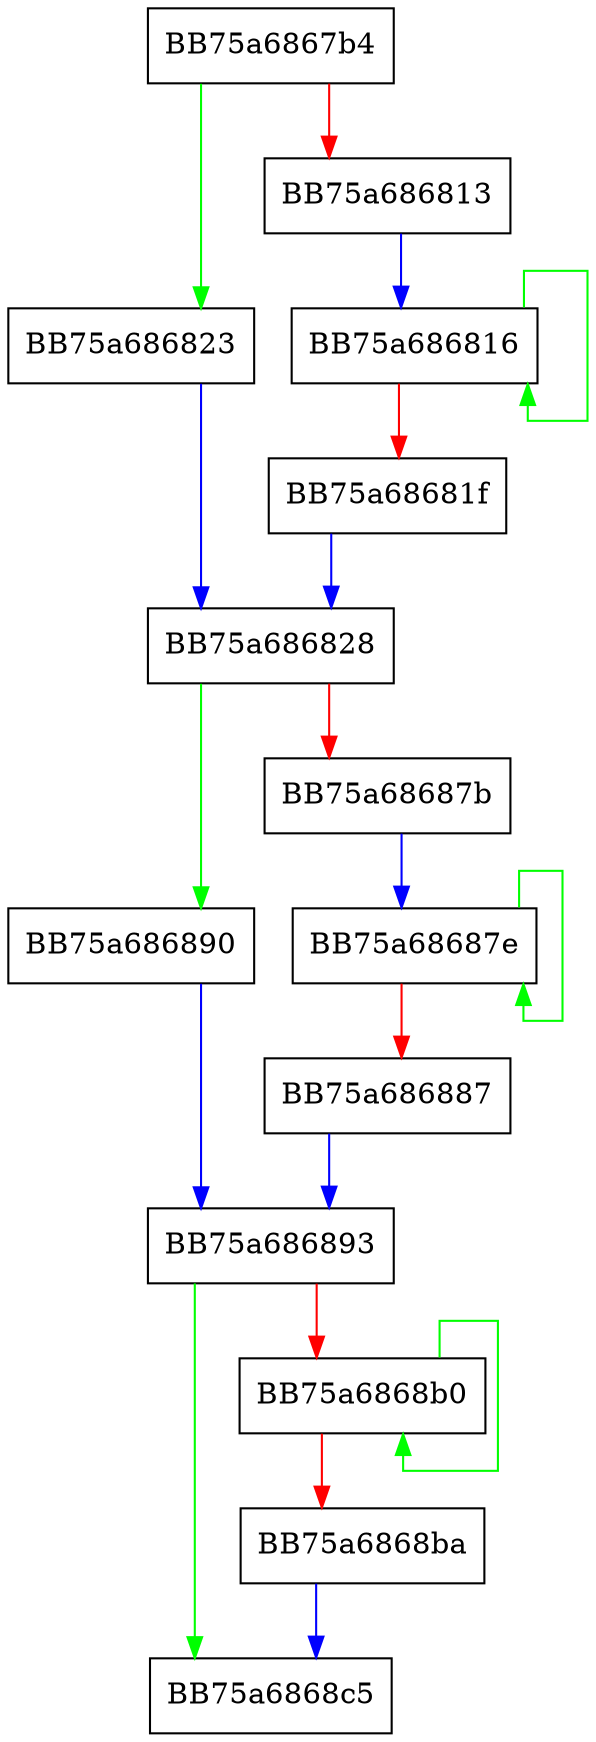 digraph McTemplateU0pU16sdqqzzmx_MPEventWriteTransfer {
  node [shape="box"];
  graph [splines=ortho];
  BB75a6867b4 -> BB75a686823 [color="green"];
  BB75a6867b4 -> BB75a686813 [color="red"];
  BB75a686813 -> BB75a686816 [color="blue"];
  BB75a686816 -> BB75a686816 [color="green"];
  BB75a686816 -> BB75a68681f [color="red"];
  BB75a68681f -> BB75a686828 [color="blue"];
  BB75a686823 -> BB75a686828 [color="blue"];
  BB75a686828 -> BB75a686890 [color="green"];
  BB75a686828 -> BB75a68687b [color="red"];
  BB75a68687b -> BB75a68687e [color="blue"];
  BB75a68687e -> BB75a68687e [color="green"];
  BB75a68687e -> BB75a686887 [color="red"];
  BB75a686887 -> BB75a686893 [color="blue"];
  BB75a686890 -> BB75a686893 [color="blue"];
  BB75a686893 -> BB75a6868c5 [color="green"];
  BB75a686893 -> BB75a6868b0 [color="red"];
  BB75a6868b0 -> BB75a6868b0 [color="green"];
  BB75a6868b0 -> BB75a6868ba [color="red"];
  BB75a6868ba -> BB75a6868c5 [color="blue"];
}